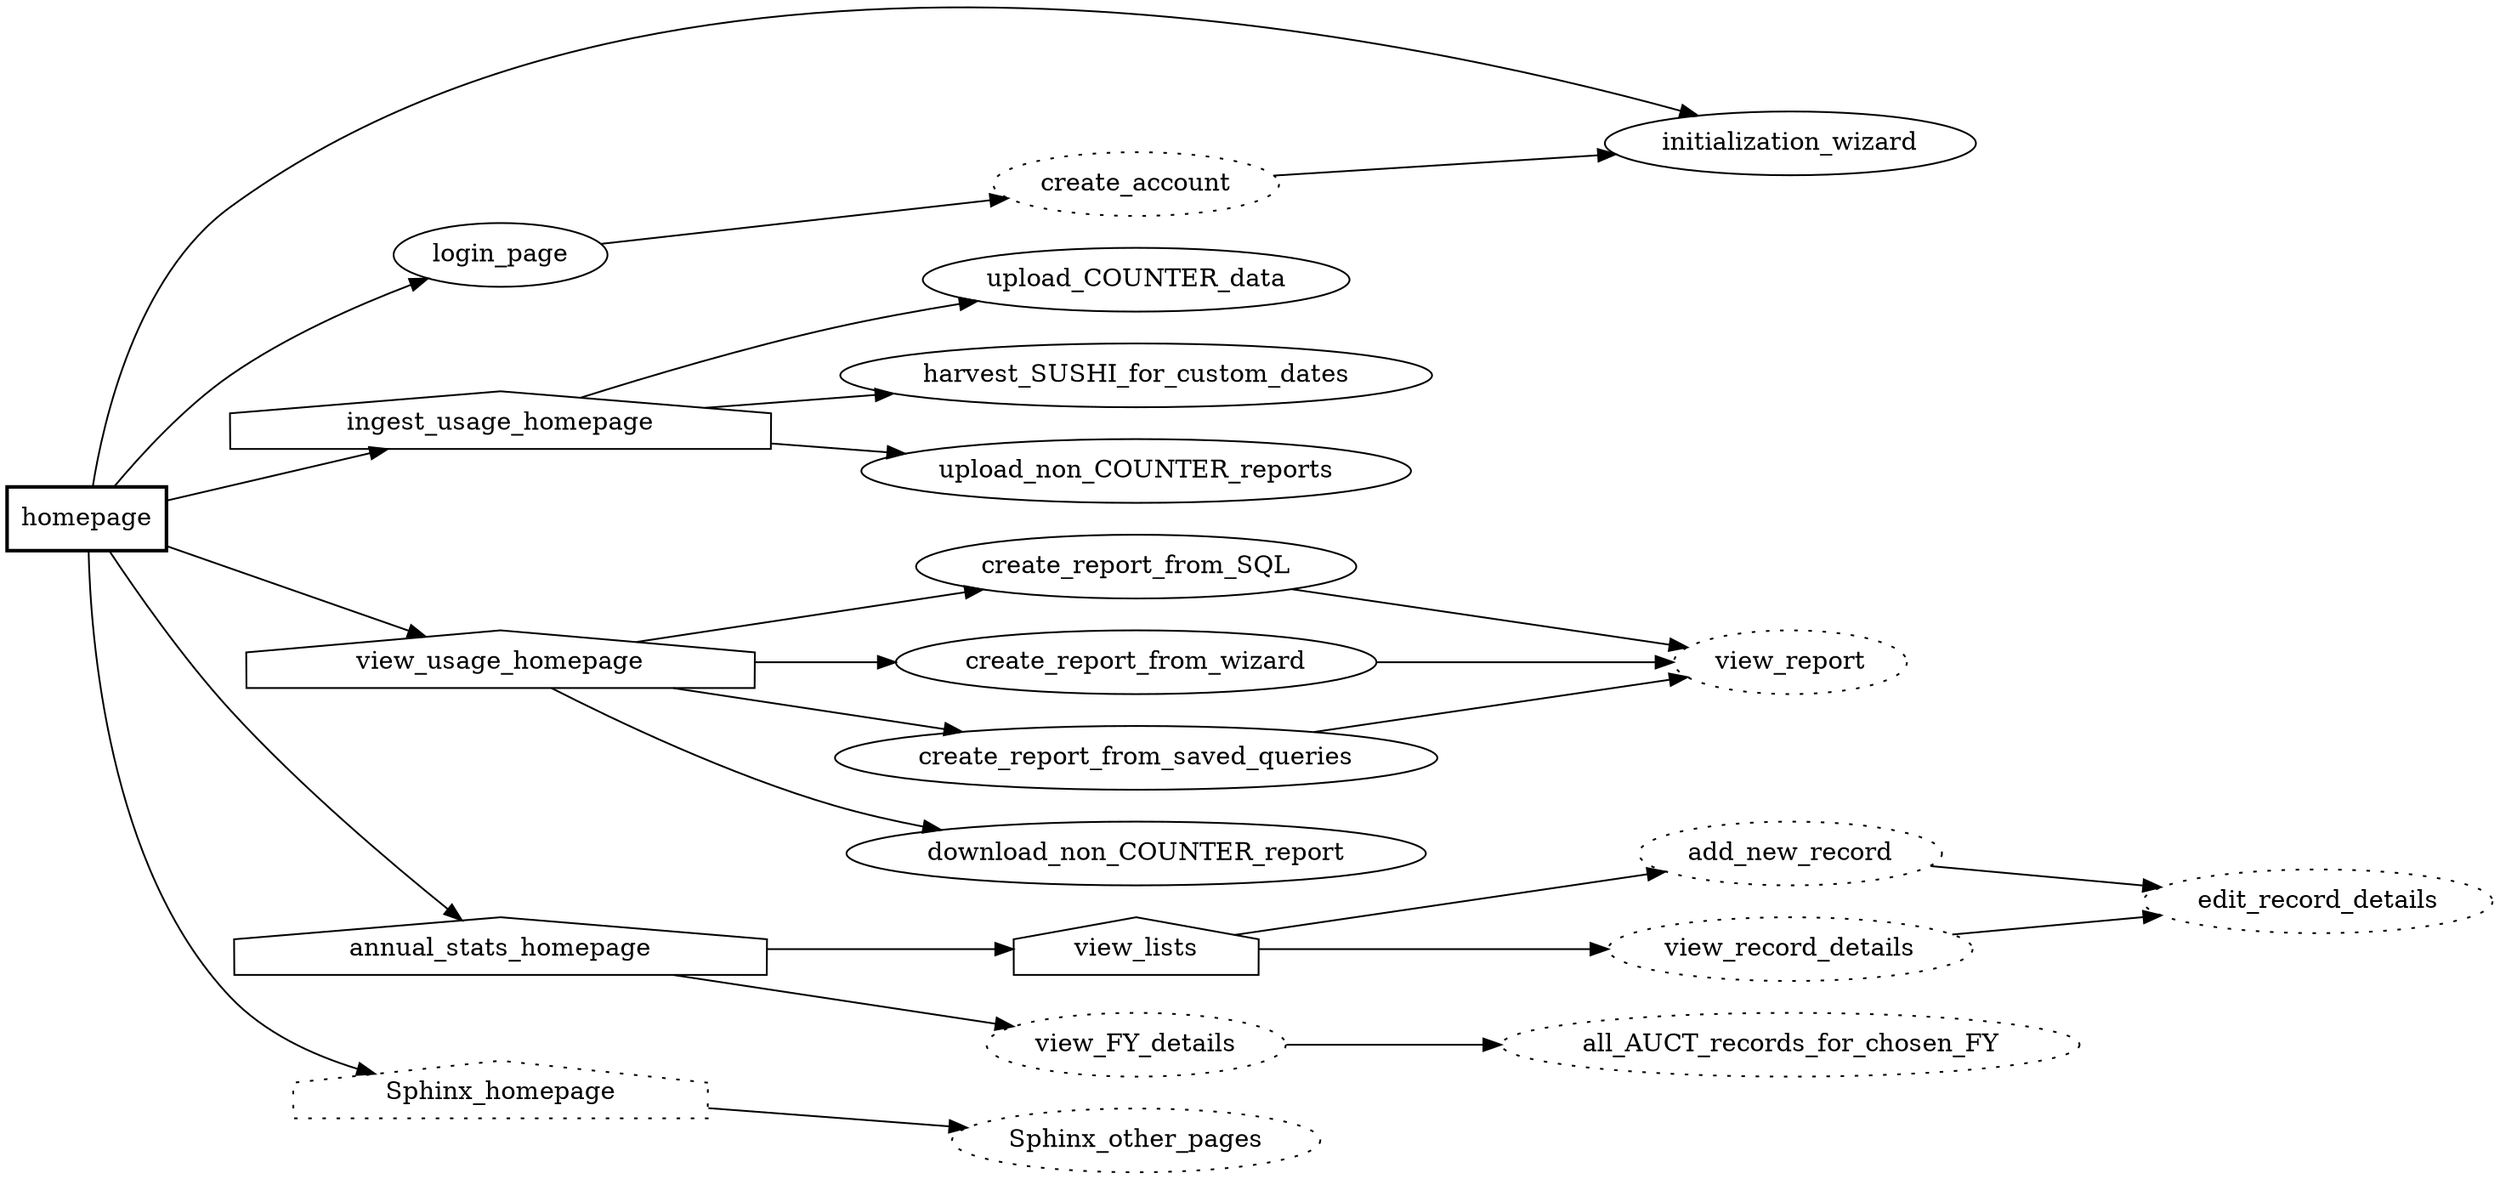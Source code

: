 digraph nolcat_sitemap {
    /* *** NoLCAT SITEMAP *** */
    rankdir=LR
    /*
        Dotted = page not yet created
        House = blueprint homepage
    */


    /* *** Main NoLCAT Folder *** */
    homepage [shape="box" style="bold"]
        homepage -> initialization_wizard
        homepage -> login_page
        homepage -> ingest_usage_homepage
        homepage -> view_usage_homepage
        homepage -> annual_stats_homepage
        homepage -> Sphinx_homepage


    /* *** `annual_stats` Blueprint *** */
    annual_stats_homepage [shape="house"]
        annual_stats_homepage -> view_lists
        annual_stats_homepage -> view_FY_details // The FY for which the details will be shown is selected before going to the page
    view_FY_details [style="dotted"]
        view_FY_details -> all_AUCT_records_for_chosen_FY
    all_AUCT_records_for_chosen_FY [style="dotted"]


    /* *** `ingest_usage` Blueprint *** */
    ingest_usage_homepage [shape="house"]
        ingest_usage_homepage -> upload_COUNTER_data
        ingest_usage_homepage -> harvest_SUSHI_for_custom_dates
        ingest_usage_homepage -> upload_non_COUNTER_reports
    upload_COUNTER_data
    harvest_SUSHI_for_custom_dates
    upload_non_COUNTER_reports


    /* *** `initialization` Blueprint *** */
    initialization_wizard


    /* *** `login` Blueprint *** */
    login_page
        login_page -> create_account
    // Account creation may not be needed--a single set of credentials for each user type may be created instead
    create_account [style="dotted"]
        create_account -> initialization_wizard // Page in `ingest` section; linkage because program will request data for database initialization upon creation of first account
    // And any other pages needed for authentication


    /* *** `view_lists` Blueprint *** */
    // StatisticsSources, ResourceSources, and Vendors are similar enough in structure and purpose that the same Flask logic and Jinja templates can be used
    view_lists [shape="house"]
        view_lists -> add_new_record
        view_lists -> view_record_details
    add_new_record [style="dotted"]
        add_new_record -> edit_record_details // To provide info for the new source
    view_record_details [style="dotted"]
        view_record_details -> edit_record_details
    edit_record_details [style="dotted"] // Includes adding or editing notes


    /* *** `view_usage` Blueprint *** */
    view_usage_homepage [shape="house"]
        view_usage_homepage -> create_report_from_SQL
        view_usage_homepage -> create_report_from_wizard
        view_usage_homepage -> create_report_from_saved_queries
        view_usage_homepage -> download_non_COUNTER_report
    create_report_from_SQL
        create_report_from_SQL -> view_report
    create_report_from_wizard
        create_report_from_wizard -> view_report
    create_report_from_saved_queries
        create_report_from_saved_queries -> view_report
    view_report [style="dotted"]


    /* *** Sphinx *** */
    Sphinx_homepage [shape="house" style="dotted"]
        Sphinx_homepage -> Sphinx_other_pages
    Sphinx_other_pages [style="dotted"] // Use Sphinx itself for site organization
}